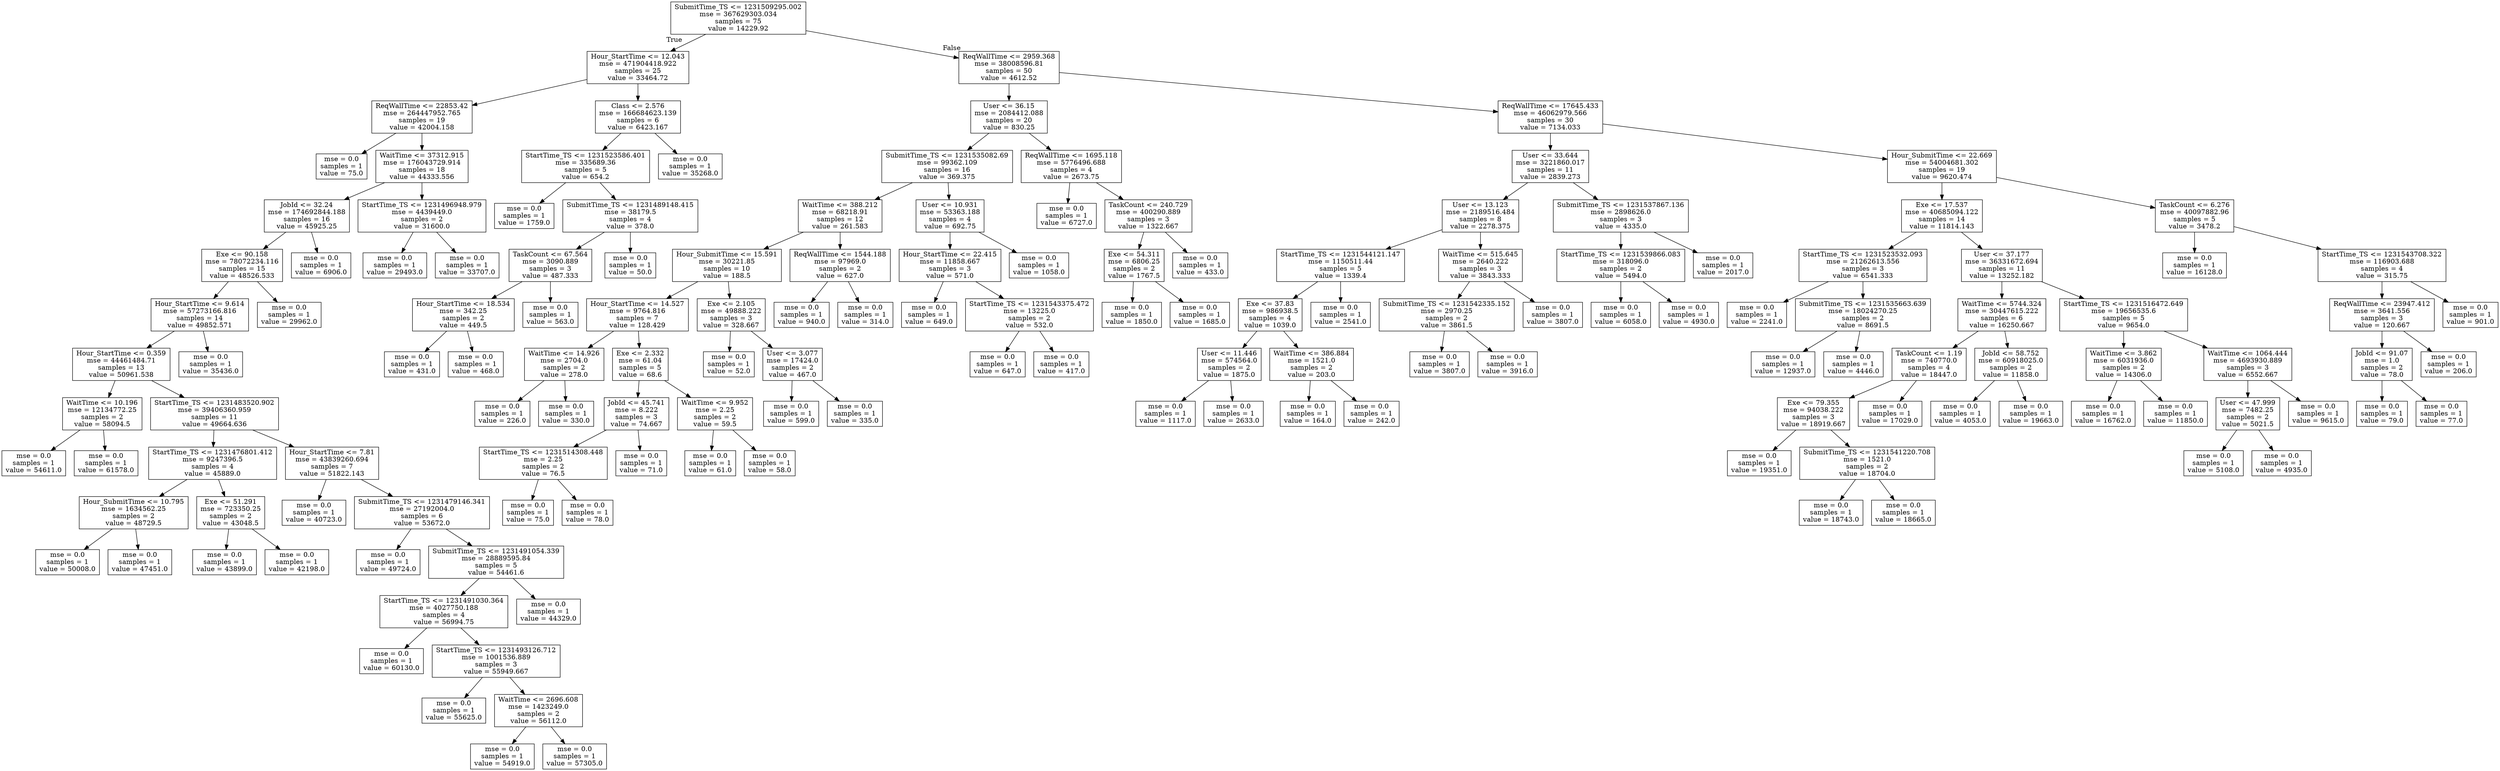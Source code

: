 digraph Tree {
node [shape=box] ;
0 [label="SubmitTime_TS <= 1231509295.002\nmse = 367629303.034\nsamples = 75\nvalue = 14229.92"] ;
1 [label="Hour_StartTime <= 12.043\nmse = 471904418.922\nsamples = 25\nvalue = 33464.72"] ;
0 -> 1 [labeldistance=2.5, labelangle=45, headlabel="True"] ;
2 [label="ReqWallTime <= 22853.42\nmse = 264447952.765\nsamples = 19\nvalue = 42004.158"] ;
1 -> 2 ;
3 [label="mse = 0.0\nsamples = 1\nvalue = 75.0"] ;
2 -> 3 ;
4 [label="WaitTime <= 37312.915\nmse = 176043729.914\nsamples = 18\nvalue = 44333.556"] ;
2 -> 4 ;
5 [label="JobId <= 32.24\nmse = 174692844.188\nsamples = 16\nvalue = 45925.25"] ;
4 -> 5 ;
6 [label="Exe <= 90.158\nmse = 78072234.116\nsamples = 15\nvalue = 48526.533"] ;
5 -> 6 ;
7 [label="Hour_StartTime <= 9.614\nmse = 57273166.816\nsamples = 14\nvalue = 49852.571"] ;
6 -> 7 ;
8 [label="Hour_StartTime <= 0.359\nmse = 44461484.71\nsamples = 13\nvalue = 50961.538"] ;
7 -> 8 ;
9 [label="WaitTime <= 10.196\nmse = 12134772.25\nsamples = 2\nvalue = 58094.5"] ;
8 -> 9 ;
10 [label="mse = 0.0\nsamples = 1\nvalue = 54611.0"] ;
9 -> 10 ;
11 [label="mse = 0.0\nsamples = 1\nvalue = 61578.0"] ;
9 -> 11 ;
12 [label="StartTime_TS <= 1231483520.902\nmse = 39406360.959\nsamples = 11\nvalue = 49664.636"] ;
8 -> 12 ;
13 [label="StartTime_TS <= 1231476801.412\nmse = 9247396.5\nsamples = 4\nvalue = 45889.0"] ;
12 -> 13 ;
14 [label="Hour_SubmitTime <= 10.795\nmse = 1634562.25\nsamples = 2\nvalue = 48729.5"] ;
13 -> 14 ;
15 [label="mse = 0.0\nsamples = 1\nvalue = 50008.0"] ;
14 -> 15 ;
16 [label="mse = 0.0\nsamples = 1\nvalue = 47451.0"] ;
14 -> 16 ;
17 [label="Exe <= 51.291\nmse = 723350.25\nsamples = 2\nvalue = 43048.5"] ;
13 -> 17 ;
18 [label="mse = 0.0\nsamples = 1\nvalue = 43899.0"] ;
17 -> 18 ;
19 [label="mse = 0.0\nsamples = 1\nvalue = 42198.0"] ;
17 -> 19 ;
20 [label="Hour_StartTime <= 7.81\nmse = 43839260.694\nsamples = 7\nvalue = 51822.143"] ;
12 -> 20 ;
21 [label="mse = 0.0\nsamples = 1\nvalue = 40723.0"] ;
20 -> 21 ;
22 [label="SubmitTime_TS <= 1231479146.341\nmse = 27192004.0\nsamples = 6\nvalue = 53672.0"] ;
20 -> 22 ;
23 [label="mse = 0.0\nsamples = 1\nvalue = 49724.0"] ;
22 -> 23 ;
24 [label="SubmitTime_TS <= 1231491054.339\nmse = 28889595.84\nsamples = 5\nvalue = 54461.6"] ;
22 -> 24 ;
25 [label="StartTime_TS <= 1231491030.364\nmse = 4027750.188\nsamples = 4\nvalue = 56994.75"] ;
24 -> 25 ;
26 [label="mse = 0.0\nsamples = 1\nvalue = 60130.0"] ;
25 -> 26 ;
27 [label="StartTime_TS <= 1231493126.712\nmse = 1001536.889\nsamples = 3\nvalue = 55949.667"] ;
25 -> 27 ;
28 [label="mse = 0.0\nsamples = 1\nvalue = 55625.0"] ;
27 -> 28 ;
29 [label="WaitTime <= 2696.608\nmse = 1423249.0\nsamples = 2\nvalue = 56112.0"] ;
27 -> 29 ;
30 [label="mse = 0.0\nsamples = 1\nvalue = 54919.0"] ;
29 -> 30 ;
31 [label="mse = 0.0\nsamples = 1\nvalue = 57305.0"] ;
29 -> 31 ;
32 [label="mse = 0.0\nsamples = 1\nvalue = 44329.0"] ;
24 -> 32 ;
33 [label="mse = 0.0\nsamples = 1\nvalue = 35436.0"] ;
7 -> 33 ;
34 [label="mse = 0.0\nsamples = 1\nvalue = 29962.0"] ;
6 -> 34 ;
35 [label="mse = 0.0\nsamples = 1\nvalue = 6906.0"] ;
5 -> 35 ;
36 [label="StartTime_TS <= 1231496948.979\nmse = 4439449.0\nsamples = 2\nvalue = 31600.0"] ;
4 -> 36 ;
37 [label="mse = 0.0\nsamples = 1\nvalue = 29493.0"] ;
36 -> 37 ;
38 [label="mse = 0.0\nsamples = 1\nvalue = 33707.0"] ;
36 -> 38 ;
39 [label="Class <= 2.576\nmse = 166684623.139\nsamples = 6\nvalue = 6423.167"] ;
1 -> 39 ;
40 [label="StartTime_TS <= 1231523586.401\nmse = 335689.36\nsamples = 5\nvalue = 654.2"] ;
39 -> 40 ;
41 [label="mse = 0.0\nsamples = 1\nvalue = 1759.0"] ;
40 -> 41 ;
42 [label="SubmitTime_TS <= 1231489148.415\nmse = 38179.5\nsamples = 4\nvalue = 378.0"] ;
40 -> 42 ;
43 [label="TaskCount <= 67.564\nmse = 3090.889\nsamples = 3\nvalue = 487.333"] ;
42 -> 43 ;
44 [label="Hour_StartTime <= 18.534\nmse = 342.25\nsamples = 2\nvalue = 449.5"] ;
43 -> 44 ;
45 [label="mse = 0.0\nsamples = 1\nvalue = 431.0"] ;
44 -> 45 ;
46 [label="mse = 0.0\nsamples = 1\nvalue = 468.0"] ;
44 -> 46 ;
47 [label="mse = 0.0\nsamples = 1\nvalue = 563.0"] ;
43 -> 47 ;
48 [label="mse = 0.0\nsamples = 1\nvalue = 50.0"] ;
42 -> 48 ;
49 [label="mse = 0.0\nsamples = 1\nvalue = 35268.0"] ;
39 -> 49 ;
50 [label="ReqWallTime <= 2959.368\nmse = 38008596.81\nsamples = 50\nvalue = 4612.52"] ;
0 -> 50 [labeldistance=2.5, labelangle=-45, headlabel="False"] ;
51 [label="User <= 36.15\nmse = 2084412.088\nsamples = 20\nvalue = 830.25"] ;
50 -> 51 ;
52 [label="SubmitTime_TS <= 1231535082.69\nmse = 99362.109\nsamples = 16\nvalue = 369.375"] ;
51 -> 52 ;
53 [label="WaitTime <= 388.212\nmse = 68218.91\nsamples = 12\nvalue = 261.583"] ;
52 -> 53 ;
54 [label="Hour_SubmitTime <= 15.591\nmse = 30221.85\nsamples = 10\nvalue = 188.5"] ;
53 -> 54 ;
55 [label="Hour_StartTime <= 14.527\nmse = 9764.816\nsamples = 7\nvalue = 128.429"] ;
54 -> 55 ;
56 [label="WaitTime <= 14.926\nmse = 2704.0\nsamples = 2\nvalue = 278.0"] ;
55 -> 56 ;
57 [label="mse = 0.0\nsamples = 1\nvalue = 226.0"] ;
56 -> 57 ;
58 [label="mse = 0.0\nsamples = 1\nvalue = 330.0"] ;
56 -> 58 ;
59 [label="Exe <= 2.332\nmse = 61.04\nsamples = 5\nvalue = 68.6"] ;
55 -> 59 ;
60 [label="JobId <= 45.741\nmse = 8.222\nsamples = 3\nvalue = 74.667"] ;
59 -> 60 ;
61 [label="StartTime_TS <= 1231514308.448\nmse = 2.25\nsamples = 2\nvalue = 76.5"] ;
60 -> 61 ;
62 [label="mse = 0.0\nsamples = 1\nvalue = 75.0"] ;
61 -> 62 ;
63 [label="mse = 0.0\nsamples = 1\nvalue = 78.0"] ;
61 -> 63 ;
64 [label="mse = 0.0\nsamples = 1\nvalue = 71.0"] ;
60 -> 64 ;
65 [label="WaitTime <= 9.952\nmse = 2.25\nsamples = 2\nvalue = 59.5"] ;
59 -> 65 ;
66 [label="mse = 0.0\nsamples = 1\nvalue = 61.0"] ;
65 -> 66 ;
67 [label="mse = 0.0\nsamples = 1\nvalue = 58.0"] ;
65 -> 67 ;
68 [label="Exe <= 2.105\nmse = 49888.222\nsamples = 3\nvalue = 328.667"] ;
54 -> 68 ;
69 [label="mse = 0.0\nsamples = 1\nvalue = 52.0"] ;
68 -> 69 ;
70 [label="User <= 3.077\nmse = 17424.0\nsamples = 2\nvalue = 467.0"] ;
68 -> 70 ;
71 [label="mse = 0.0\nsamples = 1\nvalue = 599.0"] ;
70 -> 71 ;
72 [label="mse = 0.0\nsamples = 1\nvalue = 335.0"] ;
70 -> 72 ;
73 [label="ReqWallTime <= 1544.188\nmse = 97969.0\nsamples = 2\nvalue = 627.0"] ;
53 -> 73 ;
74 [label="mse = 0.0\nsamples = 1\nvalue = 940.0"] ;
73 -> 74 ;
75 [label="mse = 0.0\nsamples = 1\nvalue = 314.0"] ;
73 -> 75 ;
76 [label="User <= 10.931\nmse = 53363.188\nsamples = 4\nvalue = 692.75"] ;
52 -> 76 ;
77 [label="Hour_StartTime <= 22.415\nmse = 11858.667\nsamples = 3\nvalue = 571.0"] ;
76 -> 77 ;
78 [label="mse = 0.0\nsamples = 1\nvalue = 649.0"] ;
77 -> 78 ;
79 [label="StartTime_TS <= 1231543375.472\nmse = 13225.0\nsamples = 2\nvalue = 532.0"] ;
77 -> 79 ;
80 [label="mse = 0.0\nsamples = 1\nvalue = 647.0"] ;
79 -> 80 ;
81 [label="mse = 0.0\nsamples = 1\nvalue = 417.0"] ;
79 -> 81 ;
82 [label="mse = 0.0\nsamples = 1\nvalue = 1058.0"] ;
76 -> 82 ;
83 [label="ReqWallTime <= 1695.118\nmse = 5776496.688\nsamples = 4\nvalue = 2673.75"] ;
51 -> 83 ;
84 [label="mse = 0.0\nsamples = 1\nvalue = 6727.0"] ;
83 -> 84 ;
85 [label="TaskCount <= 240.729\nmse = 400290.889\nsamples = 3\nvalue = 1322.667"] ;
83 -> 85 ;
86 [label="Exe <= 54.311\nmse = 6806.25\nsamples = 2\nvalue = 1767.5"] ;
85 -> 86 ;
87 [label="mse = 0.0\nsamples = 1\nvalue = 1850.0"] ;
86 -> 87 ;
88 [label="mse = 0.0\nsamples = 1\nvalue = 1685.0"] ;
86 -> 88 ;
89 [label="mse = 0.0\nsamples = 1\nvalue = 433.0"] ;
85 -> 89 ;
90 [label="ReqWallTime <= 17645.433\nmse = 46062979.566\nsamples = 30\nvalue = 7134.033"] ;
50 -> 90 ;
91 [label="User <= 33.644\nmse = 3221860.017\nsamples = 11\nvalue = 2839.273"] ;
90 -> 91 ;
92 [label="User <= 13.123\nmse = 2189516.484\nsamples = 8\nvalue = 2278.375"] ;
91 -> 92 ;
93 [label="StartTime_TS <= 1231544121.147\nmse = 1150511.44\nsamples = 5\nvalue = 1339.4"] ;
92 -> 93 ;
94 [label="Exe <= 37.83\nmse = 986938.5\nsamples = 4\nvalue = 1039.0"] ;
93 -> 94 ;
95 [label="User <= 11.446\nmse = 574564.0\nsamples = 2\nvalue = 1875.0"] ;
94 -> 95 ;
96 [label="mse = 0.0\nsamples = 1\nvalue = 1117.0"] ;
95 -> 96 ;
97 [label="mse = 0.0\nsamples = 1\nvalue = 2633.0"] ;
95 -> 97 ;
98 [label="WaitTime <= 386.884\nmse = 1521.0\nsamples = 2\nvalue = 203.0"] ;
94 -> 98 ;
99 [label="mse = 0.0\nsamples = 1\nvalue = 164.0"] ;
98 -> 99 ;
100 [label="mse = 0.0\nsamples = 1\nvalue = 242.0"] ;
98 -> 100 ;
101 [label="mse = 0.0\nsamples = 1\nvalue = 2541.0"] ;
93 -> 101 ;
102 [label="WaitTime <= 515.645\nmse = 2640.222\nsamples = 3\nvalue = 3843.333"] ;
92 -> 102 ;
103 [label="SubmitTime_TS <= 1231542335.152\nmse = 2970.25\nsamples = 2\nvalue = 3861.5"] ;
102 -> 103 ;
104 [label="mse = 0.0\nsamples = 1\nvalue = 3807.0"] ;
103 -> 104 ;
105 [label="mse = 0.0\nsamples = 1\nvalue = 3916.0"] ;
103 -> 105 ;
106 [label="mse = 0.0\nsamples = 1\nvalue = 3807.0"] ;
102 -> 106 ;
107 [label="SubmitTime_TS <= 1231537867.136\nmse = 2898626.0\nsamples = 3\nvalue = 4335.0"] ;
91 -> 107 ;
108 [label="StartTime_TS <= 1231539866.083\nmse = 318096.0\nsamples = 2\nvalue = 5494.0"] ;
107 -> 108 ;
109 [label="mse = 0.0\nsamples = 1\nvalue = 6058.0"] ;
108 -> 109 ;
110 [label="mse = 0.0\nsamples = 1\nvalue = 4930.0"] ;
108 -> 110 ;
111 [label="mse = 0.0\nsamples = 1\nvalue = 2017.0"] ;
107 -> 111 ;
112 [label="Hour_SubmitTime <= 22.669\nmse = 54004681.302\nsamples = 19\nvalue = 9620.474"] ;
90 -> 112 ;
113 [label="Exe <= 17.537\nmse = 40685094.122\nsamples = 14\nvalue = 11814.143"] ;
112 -> 113 ;
114 [label="StartTime_TS <= 1231523532.093\nmse = 21262613.556\nsamples = 3\nvalue = 6541.333"] ;
113 -> 114 ;
115 [label="mse = 0.0\nsamples = 1\nvalue = 2241.0"] ;
114 -> 115 ;
116 [label="SubmitTime_TS <= 1231535663.639\nmse = 18024270.25\nsamples = 2\nvalue = 8691.5"] ;
114 -> 116 ;
117 [label="mse = 0.0\nsamples = 1\nvalue = 12937.0"] ;
116 -> 117 ;
118 [label="mse = 0.0\nsamples = 1\nvalue = 4446.0"] ;
116 -> 118 ;
119 [label="User <= 37.177\nmse = 36331672.694\nsamples = 11\nvalue = 13252.182"] ;
113 -> 119 ;
120 [label="WaitTime <= 5744.324\nmse = 30447615.222\nsamples = 6\nvalue = 16250.667"] ;
119 -> 120 ;
121 [label="TaskCount <= 1.19\nmse = 740770.0\nsamples = 4\nvalue = 18447.0"] ;
120 -> 121 ;
122 [label="Exe <= 79.355\nmse = 94038.222\nsamples = 3\nvalue = 18919.667"] ;
121 -> 122 ;
123 [label="mse = 0.0\nsamples = 1\nvalue = 19351.0"] ;
122 -> 123 ;
124 [label="SubmitTime_TS <= 1231541220.708\nmse = 1521.0\nsamples = 2\nvalue = 18704.0"] ;
122 -> 124 ;
125 [label="mse = 0.0\nsamples = 1\nvalue = 18743.0"] ;
124 -> 125 ;
126 [label="mse = 0.0\nsamples = 1\nvalue = 18665.0"] ;
124 -> 126 ;
127 [label="mse = 0.0\nsamples = 1\nvalue = 17029.0"] ;
121 -> 127 ;
128 [label="JobId <= 58.752\nmse = 60918025.0\nsamples = 2\nvalue = 11858.0"] ;
120 -> 128 ;
129 [label="mse = 0.0\nsamples = 1\nvalue = 4053.0"] ;
128 -> 129 ;
130 [label="mse = 0.0\nsamples = 1\nvalue = 19663.0"] ;
128 -> 130 ;
131 [label="StartTime_TS <= 1231516472.649\nmse = 19656535.6\nsamples = 5\nvalue = 9654.0"] ;
119 -> 131 ;
132 [label="WaitTime <= 3.862\nmse = 6031936.0\nsamples = 2\nvalue = 14306.0"] ;
131 -> 132 ;
133 [label="mse = 0.0\nsamples = 1\nvalue = 16762.0"] ;
132 -> 133 ;
134 [label="mse = 0.0\nsamples = 1\nvalue = 11850.0"] ;
132 -> 134 ;
135 [label="WaitTime <= 1064.444\nmse = 4693930.889\nsamples = 3\nvalue = 6552.667"] ;
131 -> 135 ;
136 [label="User <= 47.999\nmse = 7482.25\nsamples = 2\nvalue = 5021.5"] ;
135 -> 136 ;
137 [label="mse = 0.0\nsamples = 1\nvalue = 5108.0"] ;
136 -> 137 ;
138 [label="mse = 0.0\nsamples = 1\nvalue = 4935.0"] ;
136 -> 138 ;
139 [label="mse = 0.0\nsamples = 1\nvalue = 9615.0"] ;
135 -> 139 ;
140 [label="TaskCount <= 6.276\nmse = 40097882.96\nsamples = 5\nvalue = 3478.2"] ;
112 -> 140 ;
141 [label="mse = 0.0\nsamples = 1\nvalue = 16128.0"] ;
140 -> 141 ;
142 [label="StartTime_TS <= 1231543708.322\nmse = 116903.688\nsamples = 4\nvalue = 315.75"] ;
140 -> 142 ;
143 [label="ReqWallTime <= 23947.412\nmse = 3641.556\nsamples = 3\nvalue = 120.667"] ;
142 -> 143 ;
144 [label="JobId <= 91.07\nmse = 1.0\nsamples = 2\nvalue = 78.0"] ;
143 -> 144 ;
145 [label="mse = 0.0\nsamples = 1\nvalue = 79.0"] ;
144 -> 145 ;
146 [label="mse = 0.0\nsamples = 1\nvalue = 77.0"] ;
144 -> 146 ;
147 [label="mse = 0.0\nsamples = 1\nvalue = 206.0"] ;
143 -> 147 ;
148 [label="mse = 0.0\nsamples = 1\nvalue = 901.0"] ;
142 -> 148 ;
}
